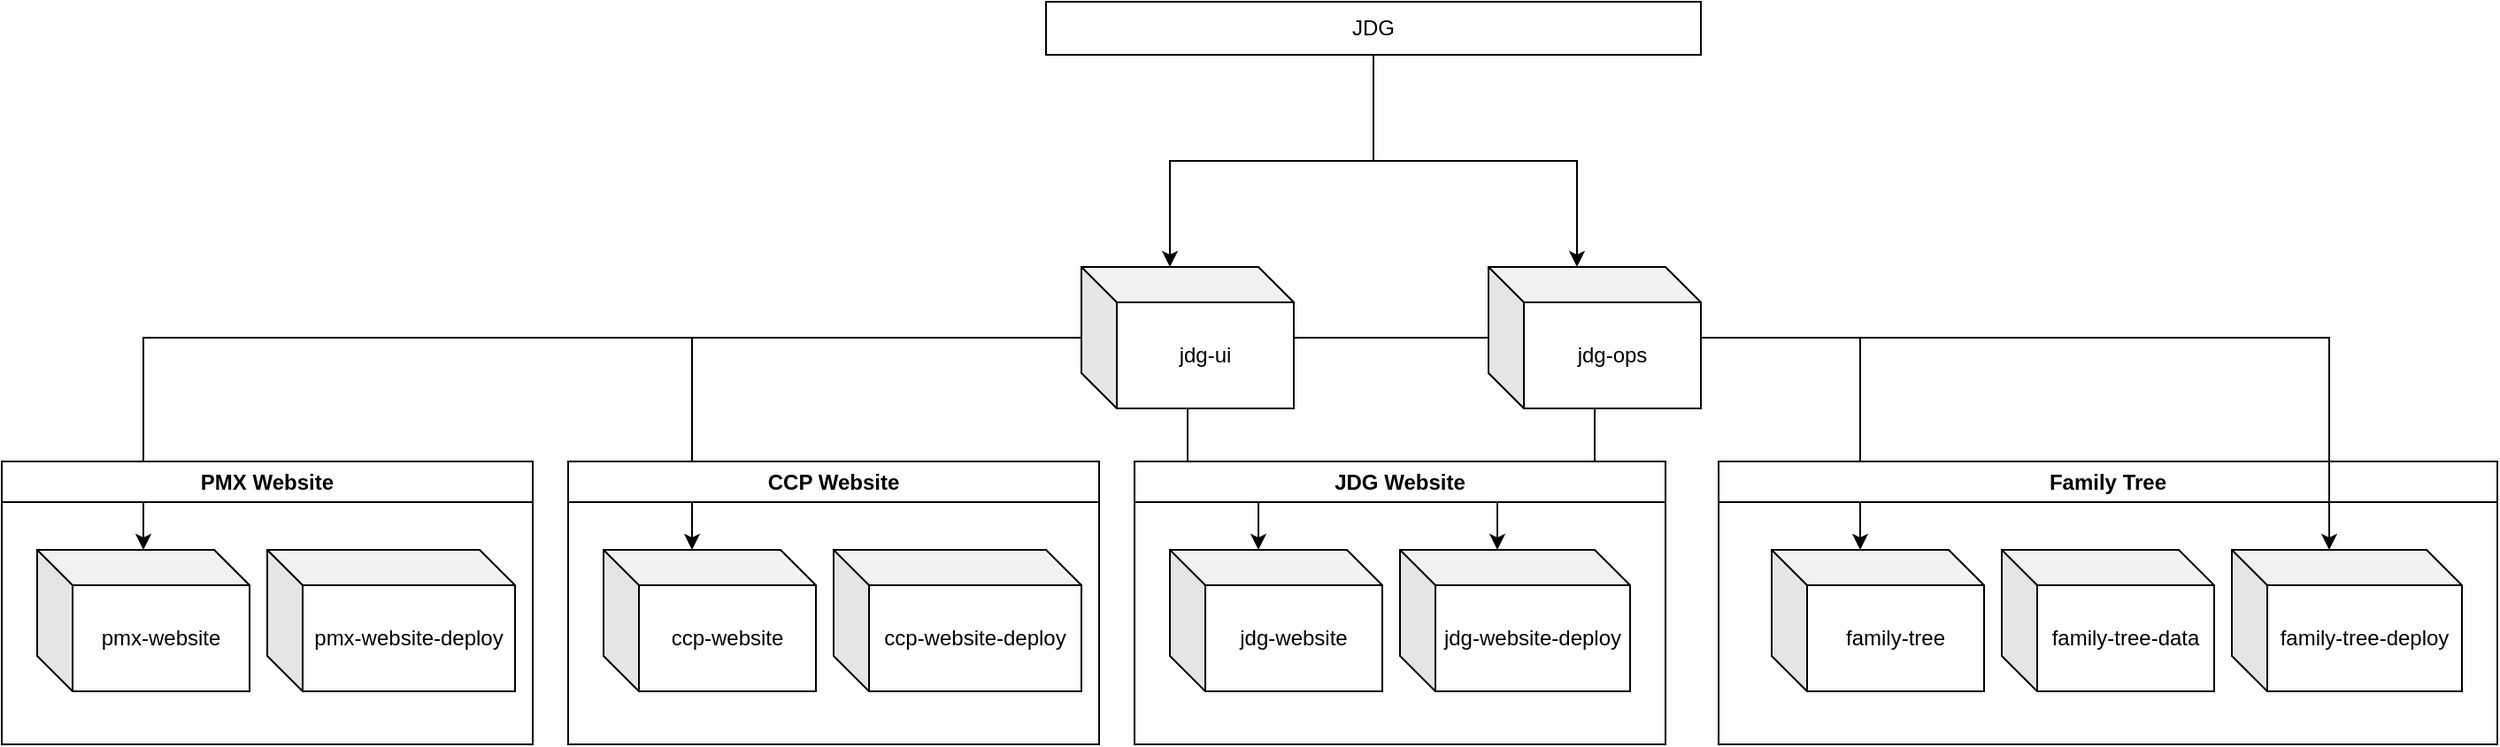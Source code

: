 <mxfile version="20.8.13" type="github"><diagram name="Page-1" id="PgcG3TLKtwn3ZaoVPNtb"><mxGraphModel dx="1840" dy="1109" grid="1" gridSize="10" guides="1" tooltips="1" connect="1" arrows="1" fold="1" page="1" pageScale="1" pageWidth="1100" pageHeight="1700" math="0" shadow="0"><root><mxCell id="0"/><mxCell id="1" parent="0"/><mxCell id="a31T5-RE2H_aCCWQN1QR-10" style="edgeStyle=orthogonalEdgeStyle;rounded=0;orthogonalLoop=1;jettySize=auto;html=1;entryX=0;entryY=0;entryDx=50;entryDy=0;entryPerimeter=0;" edge="1" parent="1" source="a31T5-RE2H_aCCWQN1QR-1" target="a31T5-RE2H_aCCWQN1QR-5"><mxGeometry relative="1" as="geometry"/></mxCell><mxCell id="a31T5-RE2H_aCCWQN1QR-11" style="edgeStyle=orthogonalEdgeStyle;rounded=0;orthogonalLoop=1;jettySize=auto;html=1;entryX=0;entryY=0;entryDx=50;entryDy=0;entryPerimeter=0;" edge="1" parent="1" source="a31T5-RE2H_aCCWQN1QR-1" target="a31T5-RE2H_aCCWQN1QR-6"><mxGeometry relative="1" as="geometry"/></mxCell><mxCell id="a31T5-RE2H_aCCWQN1QR-1" value="JDG" style="rounded=0;whiteSpace=wrap;html=1;" vertex="1" parent="1"><mxGeometry x="800" y="660" width="370" height="30" as="geometry"/></mxCell><mxCell id="a31T5-RE2H_aCCWQN1QR-29" style="edgeStyle=orthogonalEdgeStyle;rounded=0;orthogonalLoop=1;jettySize=auto;html=1;entryX=0;entryY=0;entryDx=55;entryDy=0;entryPerimeter=0;" edge="1" parent="1" source="a31T5-RE2H_aCCWQN1QR-5" target="a31T5-RE2H_aCCWQN1QR-19"><mxGeometry relative="1" as="geometry"/></mxCell><mxCell id="a31T5-RE2H_aCCWQN1QR-26" style="edgeStyle=orthogonalEdgeStyle;rounded=0;orthogonalLoop=1;jettySize=auto;html=1;" edge="1" parent="1" source="a31T5-RE2H_aCCWQN1QR-6" target="a31T5-RE2H_aCCWQN1QR-24"><mxGeometry relative="1" as="geometry"/></mxCell><mxCell id="a31T5-RE2H_aCCWQN1QR-27" style="edgeStyle=orthogonalEdgeStyle;rounded=0;orthogonalLoop=1;jettySize=auto;html=1;entryX=0;entryY=0;entryDx=50;entryDy=0;entryPerimeter=0;" edge="1" parent="1" source="a31T5-RE2H_aCCWQN1QR-6" target="a31T5-RE2H_aCCWQN1QR-21"><mxGeometry relative="1" as="geometry"/></mxCell><mxCell id="a31T5-RE2H_aCCWQN1QR-28" style="edgeStyle=orthogonalEdgeStyle;rounded=0;orthogonalLoop=1;jettySize=auto;html=1;entryX=0;entryY=0;entryDx=50;entryDy=0;entryPerimeter=0;" edge="1" parent="1" source="a31T5-RE2H_aCCWQN1QR-6" target="a31T5-RE2H_aCCWQN1QR-17"><mxGeometry relative="1" as="geometry"/></mxCell><mxCell id="a31T5-RE2H_aCCWQN1QR-31" style="edgeStyle=orthogonalEdgeStyle;rounded=0;orthogonalLoop=1;jettySize=auto;html=1;entryX=0;entryY=0;entryDx=50;entryDy=0;entryPerimeter=0;" edge="1" parent="1" source="a31T5-RE2H_aCCWQN1QR-6" target="a31T5-RE2H_aCCWQN1QR-3"><mxGeometry relative="1" as="geometry"/></mxCell><mxCell id="a31T5-RE2H_aCCWQN1QR-6" value="jdg-ui" style="shape=cube;whiteSpace=wrap;html=1;boundedLbl=1;backgroundOutline=1;darkOpacity=0.05;darkOpacity2=0.1;" vertex="1" parent="1"><mxGeometry x="820" y="810" width="120" height="80" as="geometry"/></mxCell><mxCell id="a31T5-RE2H_aCCWQN1QR-12" value="Family Tree" style="swimlane;whiteSpace=wrap;html=1;" vertex="1" parent="1"><mxGeometry x="1180" y="920" width="440" height="160" as="geometry"><mxRectangle x="620" y="1010" width="110" height="30" as="alternateBounds"/></mxGeometry></mxCell><mxCell id="a31T5-RE2H_aCCWQN1QR-3" value="family-tree" style="shape=cube;whiteSpace=wrap;html=1;boundedLbl=1;backgroundOutline=1;darkOpacity=0.05;darkOpacity2=0.1;" vertex="1" parent="a31T5-RE2H_aCCWQN1QR-12"><mxGeometry x="30" y="50" width="120" height="80" as="geometry"/></mxCell><mxCell id="a31T5-RE2H_aCCWQN1QR-14" value="family-tree-data" style="shape=cube;whiteSpace=wrap;html=1;boundedLbl=1;backgroundOutline=1;darkOpacity=0.05;darkOpacity2=0.1;" vertex="1" parent="a31T5-RE2H_aCCWQN1QR-12"><mxGeometry x="160" y="50" width="120" height="80" as="geometry"/></mxCell><mxCell id="a31T5-RE2H_aCCWQN1QR-15" value="family-tree-deploy" style="shape=cube;whiteSpace=wrap;html=1;boundedLbl=1;backgroundOutline=1;darkOpacity=0.05;darkOpacity2=0.1;" vertex="1" parent="a31T5-RE2H_aCCWQN1QR-12"><mxGeometry x="290" y="50" width="130" height="80" as="geometry"/></mxCell><mxCell id="a31T5-RE2H_aCCWQN1QR-16" value="JDG Website" style="swimlane;whiteSpace=wrap;html=1;" vertex="1" parent="1"><mxGeometry x="850" y="920" width="300" height="160" as="geometry"><mxRectangle x="620" y="1010" width="110" height="30" as="alternateBounds"/></mxGeometry></mxCell><mxCell id="a31T5-RE2H_aCCWQN1QR-17" value="jdg-website" style="shape=cube;whiteSpace=wrap;html=1;boundedLbl=1;backgroundOutline=1;darkOpacity=0.05;darkOpacity2=0.1;" vertex="1" parent="a31T5-RE2H_aCCWQN1QR-16"><mxGeometry x="20" y="50" width="120" height="80" as="geometry"/></mxCell><mxCell id="a31T5-RE2H_aCCWQN1QR-19" value="jdg-website-deploy" style="shape=cube;whiteSpace=wrap;html=1;boundedLbl=1;backgroundOutline=1;darkOpacity=0.05;darkOpacity2=0.1;" vertex="1" parent="a31T5-RE2H_aCCWQN1QR-16"><mxGeometry x="150" y="50" width="130" height="80" as="geometry"/></mxCell><mxCell id="a31T5-RE2H_aCCWQN1QR-20" value="CCP Website" style="swimlane;whiteSpace=wrap;html=1;" vertex="1" parent="1"><mxGeometry x="530" y="920" width="300" height="160" as="geometry"><mxRectangle x="620" y="1010" width="110" height="30" as="alternateBounds"/></mxGeometry></mxCell><mxCell id="a31T5-RE2H_aCCWQN1QR-21" value="ccp-website" style="shape=cube;whiteSpace=wrap;html=1;boundedLbl=1;backgroundOutline=1;darkOpacity=0.05;darkOpacity2=0.1;" vertex="1" parent="a31T5-RE2H_aCCWQN1QR-20"><mxGeometry x="20" y="50" width="120" height="80" as="geometry"/></mxCell><mxCell id="a31T5-RE2H_aCCWQN1QR-22" value="ccp-website-deploy" style="shape=cube;whiteSpace=wrap;html=1;boundedLbl=1;backgroundOutline=1;darkOpacity=0.05;darkOpacity2=0.1;" vertex="1" parent="a31T5-RE2H_aCCWQN1QR-20"><mxGeometry x="150" y="50" width="140" height="80" as="geometry"/></mxCell><mxCell id="a31T5-RE2H_aCCWQN1QR-23" value="PMX Website" style="swimlane;whiteSpace=wrap;html=1;" vertex="1" parent="1"><mxGeometry x="210" y="920" width="300" height="160" as="geometry"><mxRectangle x="620" y="1010" width="110" height="30" as="alternateBounds"/></mxGeometry></mxCell><mxCell id="a31T5-RE2H_aCCWQN1QR-24" value="pmx-website" style="shape=cube;whiteSpace=wrap;html=1;boundedLbl=1;backgroundOutline=1;darkOpacity=0.05;darkOpacity2=0.1;" vertex="1" parent="a31T5-RE2H_aCCWQN1QR-23"><mxGeometry x="20" y="50" width="120" height="80" as="geometry"/></mxCell><mxCell id="a31T5-RE2H_aCCWQN1QR-25" value="pmx-website-deploy" style="shape=cube;whiteSpace=wrap;html=1;boundedLbl=1;backgroundOutline=1;darkOpacity=0.05;darkOpacity2=0.1;" vertex="1" parent="a31T5-RE2H_aCCWQN1QR-23"><mxGeometry x="150" y="50" width="140" height="80" as="geometry"/></mxCell><mxCell id="a31T5-RE2H_aCCWQN1QR-32" style="edgeStyle=orthogonalEdgeStyle;rounded=0;orthogonalLoop=1;jettySize=auto;html=1;entryX=0;entryY=0;entryDx=55;entryDy=0;entryPerimeter=0;" edge="1" parent="1" source="a31T5-RE2H_aCCWQN1QR-5" target="a31T5-RE2H_aCCWQN1QR-15"><mxGeometry relative="1" as="geometry"/></mxCell><mxCell id="a31T5-RE2H_aCCWQN1QR-5" value="jdg-ops" style="shape=cube;whiteSpace=wrap;html=1;boundedLbl=1;backgroundOutline=1;darkOpacity=0.05;darkOpacity2=0.1;" vertex="1" parent="1"><mxGeometry x="1050" y="810" width="120" height="80" as="geometry"/></mxCell></root></mxGraphModel></diagram></mxfile>